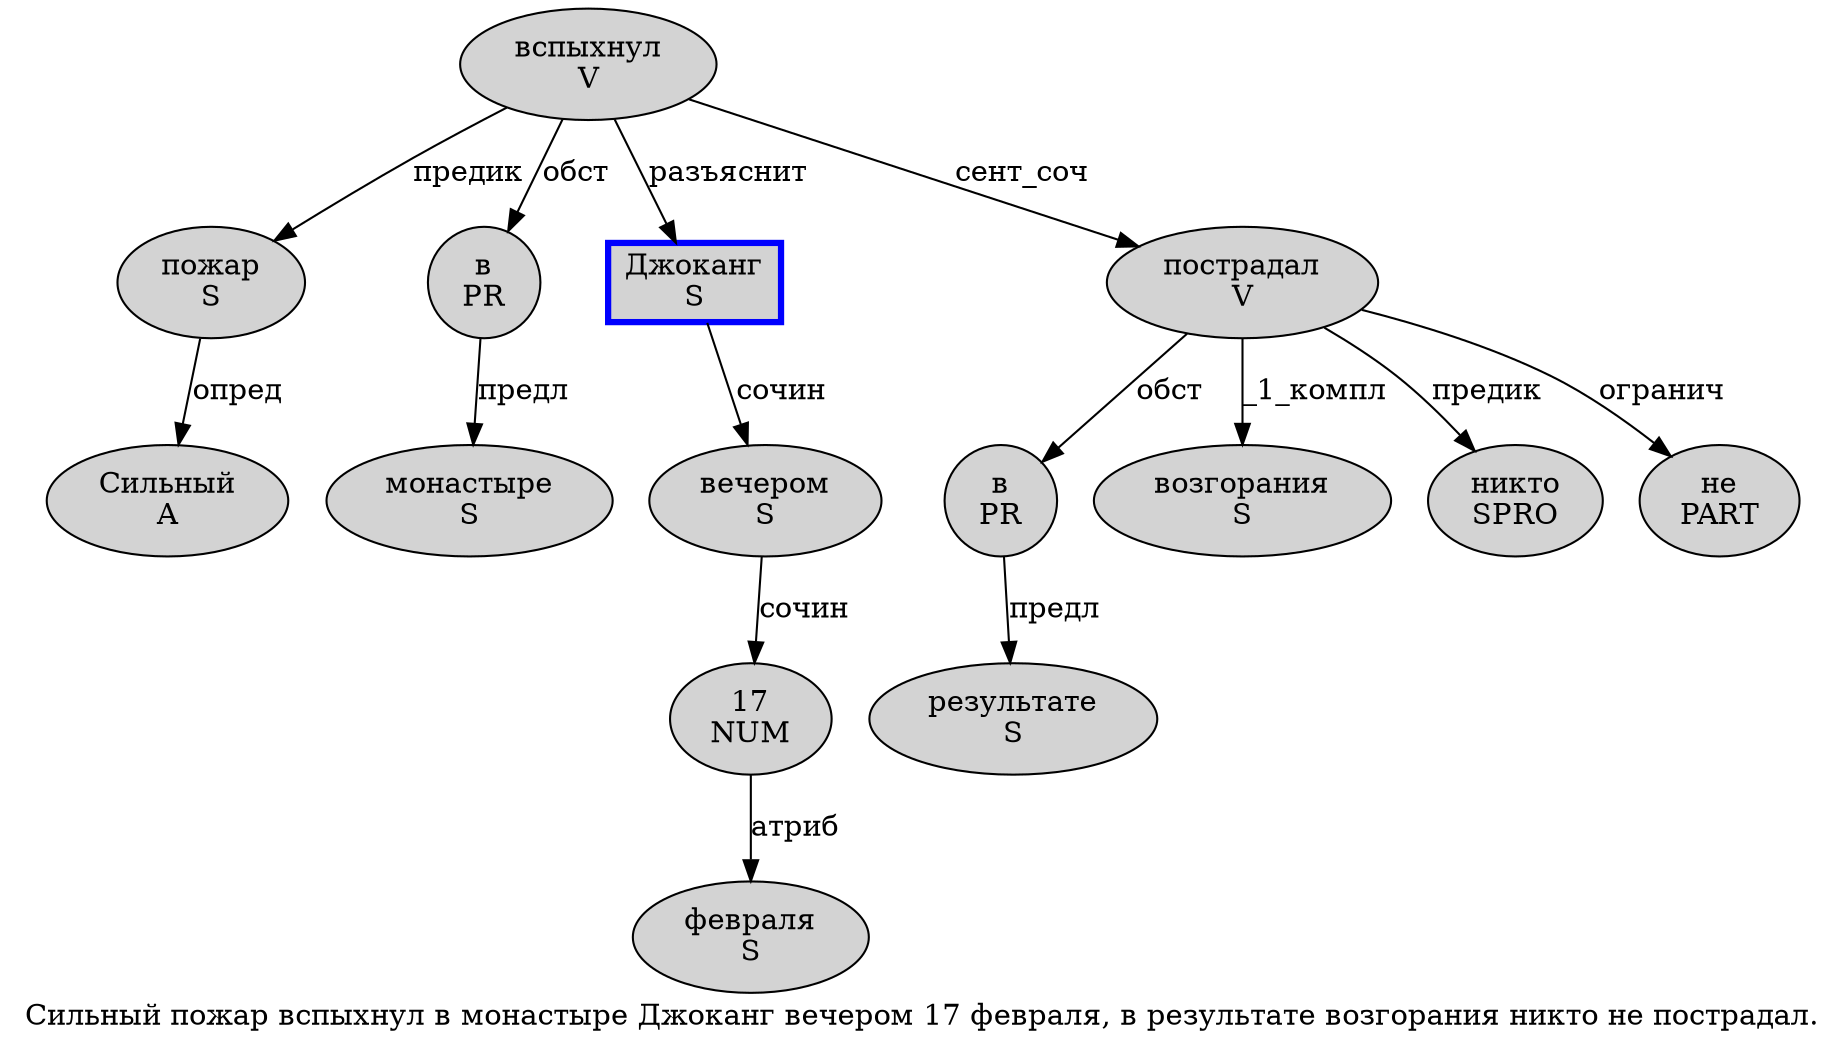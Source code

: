 digraph SENTENCE_1269 {
	graph [label="Сильный пожар вспыхнул в монастыре Джоканг вечером 17 февраля, в результате возгорания никто не пострадал."]
	node [style=filled]
		0 [label="Сильный
A" color="" fillcolor=lightgray penwidth=1 shape=ellipse]
		1 [label="пожар
S" color="" fillcolor=lightgray penwidth=1 shape=ellipse]
		2 [label="вспыхнул
V" color="" fillcolor=lightgray penwidth=1 shape=ellipse]
		3 [label="в
PR" color="" fillcolor=lightgray penwidth=1 shape=ellipse]
		4 [label="монастыре
S" color="" fillcolor=lightgray penwidth=1 shape=ellipse]
		5 [label="Джоканг
S" color=blue fillcolor=lightgray penwidth=3 shape=box]
		6 [label="вечером
S" color="" fillcolor=lightgray penwidth=1 shape=ellipse]
		7 [label="17
NUM" color="" fillcolor=lightgray penwidth=1 shape=ellipse]
		8 [label="февраля
S" color="" fillcolor=lightgray penwidth=1 shape=ellipse]
		10 [label="в
PR" color="" fillcolor=lightgray penwidth=1 shape=ellipse]
		11 [label="результате
S" color="" fillcolor=lightgray penwidth=1 shape=ellipse]
		12 [label="возгорания
S" color="" fillcolor=lightgray penwidth=1 shape=ellipse]
		13 [label="никто
SPRO" color="" fillcolor=lightgray penwidth=1 shape=ellipse]
		14 [label="не
PART" color="" fillcolor=lightgray penwidth=1 shape=ellipse]
		15 [label="пострадал
V" color="" fillcolor=lightgray penwidth=1 shape=ellipse]
			2 -> 1 [label="предик"]
			2 -> 3 [label="обст"]
			2 -> 5 [label="разъяснит"]
			2 -> 15 [label="сент_соч"]
			6 -> 7 [label="сочин"]
			7 -> 8 [label="атриб"]
			1 -> 0 [label="опред"]
			15 -> 10 [label="обст"]
			15 -> 12 [label="_1_компл"]
			15 -> 13 [label="предик"]
			15 -> 14 [label="огранич"]
			10 -> 11 [label="предл"]
			3 -> 4 [label="предл"]
			5 -> 6 [label="сочин"]
}